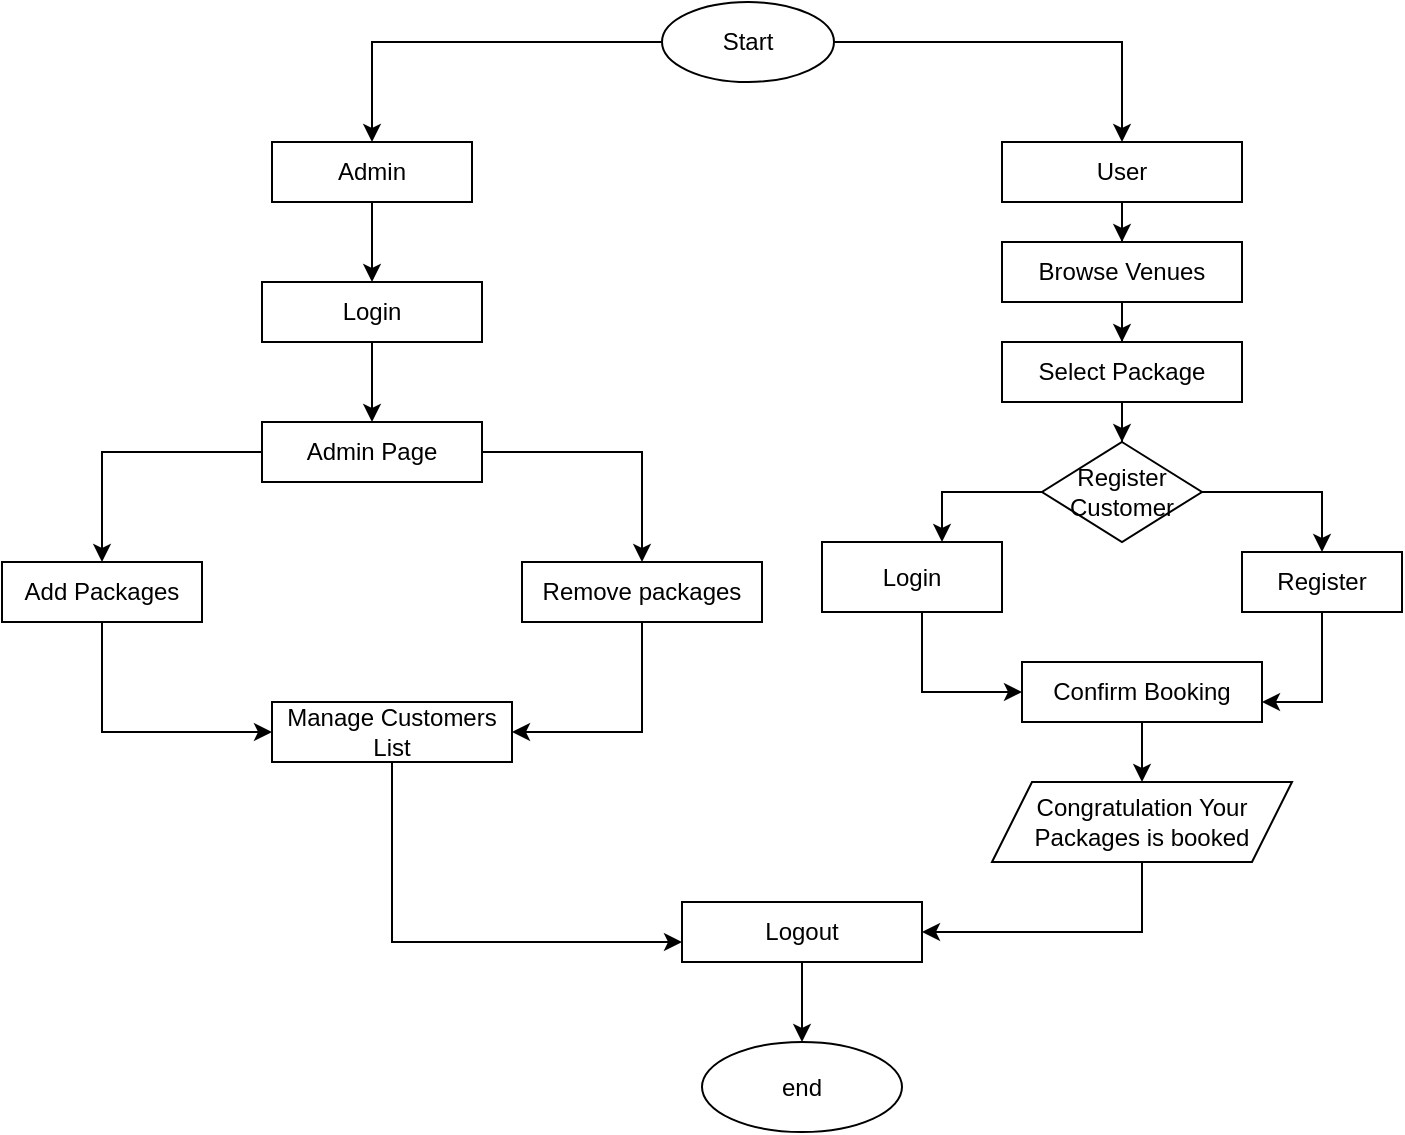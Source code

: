 <mxfile version="24.7.8">
  <diagram id="C5RBs43oDa-KdzZeNtuy" name="Page-1">
    <mxGraphModel dx="1050" dy="557" grid="1" gridSize="10" guides="1" tooltips="1" connect="1" arrows="1" fold="1" page="1" pageScale="1" pageWidth="827" pageHeight="1169" math="0" shadow="0">
      <root>
        <mxCell id="WIyWlLk6GJQsqaUBKTNV-0" />
        <mxCell id="WIyWlLk6GJQsqaUBKTNV-1" parent="WIyWlLk6GJQsqaUBKTNV-0" />
        <mxCell id="XyEsbO87603PDXtZrOf_-19" value="" style="edgeStyle=orthogonalEdgeStyle;rounded=0;orthogonalLoop=1;jettySize=auto;html=1;" edge="1" parent="WIyWlLk6GJQsqaUBKTNV-1" source="XyEsbO87603PDXtZrOf_-0" target="XyEsbO87603PDXtZrOf_-18">
          <mxGeometry relative="1" as="geometry" />
        </mxCell>
        <mxCell id="XyEsbO87603PDXtZrOf_-41" style="edgeStyle=orthogonalEdgeStyle;rounded=0;orthogonalLoop=1;jettySize=auto;html=1;entryX=0.5;entryY=0;entryDx=0;entryDy=0;" edge="1" parent="WIyWlLk6GJQsqaUBKTNV-1" source="XyEsbO87603PDXtZrOf_-0" target="XyEsbO87603PDXtZrOf_-1">
          <mxGeometry relative="1" as="geometry" />
        </mxCell>
        <mxCell id="XyEsbO87603PDXtZrOf_-0" value="Start" style="ellipse;whiteSpace=wrap;html=1;" vertex="1" parent="WIyWlLk6GJQsqaUBKTNV-1">
          <mxGeometry x="400" y="30" width="86" height="40" as="geometry" />
        </mxCell>
        <mxCell id="XyEsbO87603PDXtZrOf_-3" value="" style="edgeStyle=orthogonalEdgeStyle;rounded=0;orthogonalLoop=1;jettySize=auto;html=1;" edge="1" parent="WIyWlLk6GJQsqaUBKTNV-1" source="XyEsbO87603PDXtZrOf_-1" target="XyEsbO87603PDXtZrOf_-2">
          <mxGeometry relative="1" as="geometry" />
        </mxCell>
        <mxCell id="XyEsbO87603PDXtZrOf_-1" value="Admin" style="rounded=0;whiteSpace=wrap;html=1;" vertex="1" parent="WIyWlLk6GJQsqaUBKTNV-1">
          <mxGeometry x="205" y="100" width="100" height="30" as="geometry" />
        </mxCell>
        <mxCell id="XyEsbO87603PDXtZrOf_-7" value="" style="edgeStyle=orthogonalEdgeStyle;rounded=0;orthogonalLoop=1;jettySize=auto;html=1;" edge="1" parent="WIyWlLk6GJQsqaUBKTNV-1" source="XyEsbO87603PDXtZrOf_-2" target="XyEsbO87603PDXtZrOf_-6">
          <mxGeometry relative="1" as="geometry" />
        </mxCell>
        <mxCell id="XyEsbO87603PDXtZrOf_-2" value="Login" style="whiteSpace=wrap;html=1;rounded=0;" vertex="1" parent="WIyWlLk6GJQsqaUBKTNV-1">
          <mxGeometry x="200" y="170" width="110" height="30" as="geometry" />
        </mxCell>
        <mxCell id="XyEsbO87603PDXtZrOf_-9" value="" style="edgeStyle=orthogonalEdgeStyle;rounded=0;orthogonalLoop=1;jettySize=auto;html=1;" edge="1" parent="WIyWlLk6GJQsqaUBKTNV-1" source="XyEsbO87603PDXtZrOf_-6" target="XyEsbO87603PDXtZrOf_-8">
          <mxGeometry relative="1" as="geometry" />
        </mxCell>
        <mxCell id="XyEsbO87603PDXtZrOf_-11" value="" style="edgeStyle=orthogonalEdgeStyle;rounded=0;orthogonalLoop=1;jettySize=auto;html=1;" edge="1" parent="WIyWlLk6GJQsqaUBKTNV-1" source="XyEsbO87603PDXtZrOf_-6" target="XyEsbO87603PDXtZrOf_-10">
          <mxGeometry relative="1" as="geometry" />
        </mxCell>
        <mxCell id="XyEsbO87603PDXtZrOf_-6" value="Admin Page" style="whiteSpace=wrap;html=1;rounded=0;" vertex="1" parent="WIyWlLk6GJQsqaUBKTNV-1">
          <mxGeometry x="200" y="240" width="110" height="30" as="geometry" />
        </mxCell>
        <mxCell id="XyEsbO87603PDXtZrOf_-14" style="edgeStyle=orthogonalEdgeStyle;rounded=0;orthogonalLoop=1;jettySize=auto;html=1;entryX=0;entryY=0.5;entryDx=0;entryDy=0;" edge="1" parent="WIyWlLk6GJQsqaUBKTNV-1" source="XyEsbO87603PDXtZrOf_-8" target="XyEsbO87603PDXtZrOf_-12">
          <mxGeometry relative="1" as="geometry">
            <Array as="points">
              <mxPoint x="120" y="395" />
            </Array>
          </mxGeometry>
        </mxCell>
        <mxCell id="XyEsbO87603PDXtZrOf_-8" value="Add Packages" style="whiteSpace=wrap;html=1;rounded=0;" vertex="1" parent="WIyWlLk6GJQsqaUBKTNV-1">
          <mxGeometry x="70" y="310" width="100" height="30" as="geometry" />
        </mxCell>
        <mxCell id="XyEsbO87603PDXtZrOf_-13" value="" style="edgeStyle=orthogonalEdgeStyle;rounded=0;orthogonalLoop=1;jettySize=auto;html=1;" edge="1" parent="WIyWlLk6GJQsqaUBKTNV-1" source="XyEsbO87603PDXtZrOf_-10" target="XyEsbO87603PDXtZrOf_-12">
          <mxGeometry relative="1" as="geometry">
            <Array as="points">
              <mxPoint x="390" y="395" />
            </Array>
          </mxGeometry>
        </mxCell>
        <mxCell id="XyEsbO87603PDXtZrOf_-10" value="Remove packages" style="whiteSpace=wrap;html=1;rounded=0;" vertex="1" parent="WIyWlLk6GJQsqaUBKTNV-1">
          <mxGeometry x="330" y="310" width="120" height="30" as="geometry" />
        </mxCell>
        <mxCell id="XyEsbO87603PDXtZrOf_-17" value="" style="edgeStyle=orthogonalEdgeStyle;rounded=0;orthogonalLoop=1;jettySize=auto;html=1;" edge="1" parent="WIyWlLk6GJQsqaUBKTNV-1" source="XyEsbO87603PDXtZrOf_-12" target="XyEsbO87603PDXtZrOf_-16">
          <mxGeometry relative="1" as="geometry">
            <Array as="points">
              <mxPoint x="265" y="500" />
            </Array>
          </mxGeometry>
        </mxCell>
        <mxCell id="XyEsbO87603PDXtZrOf_-12" value="Manage Customers List" style="whiteSpace=wrap;html=1;rounded=0;" vertex="1" parent="WIyWlLk6GJQsqaUBKTNV-1">
          <mxGeometry x="205" y="380" width="120" height="30" as="geometry" />
        </mxCell>
        <mxCell id="XyEsbO87603PDXtZrOf_-40" value="" style="edgeStyle=orthogonalEdgeStyle;rounded=0;orthogonalLoop=1;jettySize=auto;html=1;" edge="1" parent="WIyWlLk6GJQsqaUBKTNV-1" source="XyEsbO87603PDXtZrOf_-16" target="XyEsbO87603PDXtZrOf_-38">
          <mxGeometry relative="1" as="geometry" />
        </mxCell>
        <mxCell id="XyEsbO87603PDXtZrOf_-16" value="Logout" style="whiteSpace=wrap;html=1;rounded=0;" vertex="1" parent="WIyWlLk6GJQsqaUBKTNV-1">
          <mxGeometry x="410" y="480" width="120" height="30" as="geometry" />
        </mxCell>
        <mxCell id="XyEsbO87603PDXtZrOf_-21" value="" style="edgeStyle=orthogonalEdgeStyle;rounded=0;orthogonalLoop=1;jettySize=auto;html=1;" edge="1" parent="WIyWlLk6GJQsqaUBKTNV-1" source="XyEsbO87603PDXtZrOf_-18" target="XyEsbO87603PDXtZrOf_-20">
          <mxGeometry relative="1" as="geometry" />
        </mxCell>
        <mxCell id="XyEsbO87603PDXtZrOf_-18" value="User" style="whiteSpace=wrap;html=1;" vertex="1" parent="WIyWlLk6GJQsqaUBKTNV-1">
          <mxGeometry x="570" y="100" width="120" height="30" as="geometry" />
        </mxCell>
        <mxCell id="XyEsbO87603PDXtZrOf_-23" value="" style="edgeStyle=orthogonalEdgeStyle;rounded=0;orthogonalLoop=1;jettySize=auto;html=1;" edge="1" parent="WIyWlLk6GJQsqaUBKTNV-1" source="XyEsbO87603PDXtZrOf_-20" target="XyEsbO87603PDXtZrOf_-22">
          <mxGeometry relative="1" as="geometry" />
        </mxCell>
        <mxCell id="XyEsbO87603PDXtZrOf_-20" value="Browse Venues" style="whiteSpace=wrap;html=1;" vertex="1" parent="WIyWlLk6GJQsqaUBKTNV-1">
          <mxGeometry x="570" y="150" width="120" height="30" as="geometry" />
        </mxCell>
        <mxCell id="XyEsbO87603PDXtZrOf_-25" value="" style="edgeStyle=orthogonalEdgeStyle;rounded=0;orthogonalLoop=1;jettySize=auto;html=1;" edge="1" parent="WIyWlLk6GJQsqaUBKTNV-1" source="XyEsbO87603PDXtZrOf_-22" target="XyEsbO87603PDXtZrOf_-24">
          <mxGeometry relative="1" as="geometry" />
        </mxCell>
        <mxCell id="XyEsbO87603PDXtZrOf_-22" value="Select Package" style="whiteSpace=wrap;html=1;" vertex="1" parent="WIyWlLk6GJQsqaUBKTNV-1">
          <mxGeometry x="570" y="200" width="120" height="30" as="geometry" />
        </mxCell>
        <mxCell id="XyEsbO87603PDXtZrOf_-27" value="" style="edgeStyle=orthogonalEdgeStyle;rounded=0;orthogonalLoop=1;jettySize=auto;html=1;" edge="1" parent="WIyWlLk6GJQsqaUBKTNV-1" source="XyEsbO87603PDXtZrOf_-24" target="XyEsbO87603PDXtZrOf_-26">
          <mxGeometry relative="1" as="geometry">
            <Array as="points">
              <mxPoint x="730" y="275" />
            </Array>
          </mxGeometry>
        </mxCell>
        <mxCell id="XyEsbO87603PDXtZrOf_-29" value="" style="edgeStyle=orthogonalEdgeStyle;rounded=0;orthogonalLoop=1;jettySize=auto;html=1;" edge="1" parent="WIyWlLk6GJQsqaUBKTNV-1" source="XyEsbO87603PDXtZrOf_-24" target="XyEsbO87603PDXtZrOf_-28">
          <mxGeometry relative="1" as="geometry">
            <Array as="points">
              <mxPoint x="540" y="275" />
            </Array>
          </mxGeometry>
        </mxCell>
        <mxCell id="XyEsbO87603PDXtZrOf_-24" value="Register Customer" style="rhombus;whiteSpace=wrap;html=1;" vertex="1" parent="WIyWlLk6GJQsqaUBKTNV-1">
          <mxGeometry x="590" y="250" width="80" height="50" as="geometry" />
        </mxCell>
        <mxCell id="XyEsbO87603PDXtZrOf_-31" value="" style="edgeStyle=orthogonalEdgeStyle;rounded=0;orthogonalLoop=1;jettySize=auto;html=1;" edge="1" parent="WIyWlLk6GJQsqaUBKTNV-1" source="XyEsbO87603PDXtZrOf_-26" target="XyEsbO87603PDXtZrOf_-30">
          <mxGeometry relative="1" as="geometry">
            <Array as="points">
              <mxPoint x="730" y="380" />
            </Array>
          </mxGeometry>
        </mxCell>
        <mxCell id="XyEsbO87603PDXtZrOf_-26" value="Register" style="whiteSpace=wrap;html=1;" vertex="1" parent="WIyWlLk6GJQsqaUBKTNV-1">
          <mxGeometry x="690" y="305" width="80" height="30" as="geometry" />
        </mxCell>
        <mxCell id="XyEsbO87603PDXtZrOf_-32" style="edgeStyle=orthogonalEdgeStyle;rounded=0;orthogonalLoop=1;jettySize=auto;html=1;entryX=0;entryY=0.5;entryDx=0;entryDy=0;" edge="1" parent="WIyWlLk6GJQsqaUBKTNV-1" source="XyEsbO87603PDXtZrOf_-28" target="XyEsbO87603PDXtZrOf_-30">
          <mxGeometry relative="1" as="geometry">
            <Array as="points">
              <mxPoint x="530" y="375" />
            </Array>
          </mxGeometry>
        </mxCell>
        <mxCell id="XyEsbO87603PDXtZrOf_-28" value="Login" style="whiteSpace=wrap;html=1;" vertex="1" parent="WIyWlLk6GJQsqaUBKTNV-1">
          <mxGeometry x="480" y="300" width="90" height="35" as="geometry" />
        </mxCell>
        <mxCell id="XyEsbO87603PDXtZrOf_-34" value="" style="edgeStyle=orthogonalEdgeStyle;rounded=0;orthogonalLoop=1;jettySize=auto;html=1;" edge="1" parent="WIyWlLk6GJQsqaUBKTNV-1" source="XyEsbO87603PDXtZrOf_-30" target="XyEsbO87603PDXtZrOf_-33">
          <mxGeometry relative="1" as="geometry" />
        </mxCell>
        <mxCell id="XyEsbO87603PDXtZrOf_-30" value="Confirm Booking" style="whiteSpace=wrap;html=1;" vertex="1" parent="WIyWlLk6GJQsqaUBKTNV-1">
          <mxGeometry x="580" y="360" width="120" height="30" as="geometry" />
        </mxCell>
        <mxCell id="XyEsbO87603PDXtZrOf_-37" style="edgeStyle=orthogonalEdgeStyle;rounded=0;orthogonalLoop=1;jettySize=auto;html=1;entryX=1;entryY=0.5;entryDx=0;entryDy=0;" edge="1" parent="WIyWlLk6GJQsqaUBKTNV-1" source="XyEsbO87603PDXtZrOf_-33" target="XyEsbO87603PDXtZrOf_-16">
          <mxGeometry relative="1" as="geometry">
            <Array as="points">
              <mxPoint x="640" y="495" />
            </Array>
          </mxGeometry>
        </mxCell>
        <mxCell id="XyEsbO87603PDXtZrOf_-33" value="Congratulation Your Packages is booked" style="shape=parallelogram;perimeter=parallelogramPerimeter;whiteSpace=wrap;html=1;fixedSize=1;" vertex="1" parent="WIyWlLk6GJQsqaUBKTNV-1">
          <mxGeometry x="565" y="420" width="150" height="40" as="geometry" />
        </mxCell>
        <mxCell id="XyEsbO87603PDXtZrOf_-38" value="end" style="ellipse;whiteSpace=wrap;html=1;" vertex="1" parent="WIyWlLk6GJQsqaUBKTNV-1">
          <mxGeometry x="420" y="550" width="100" height="45" as="geometry" />
        </mxCell>
      </root>
    </mxGraphModel>
  </diagram>
</mxfile>
